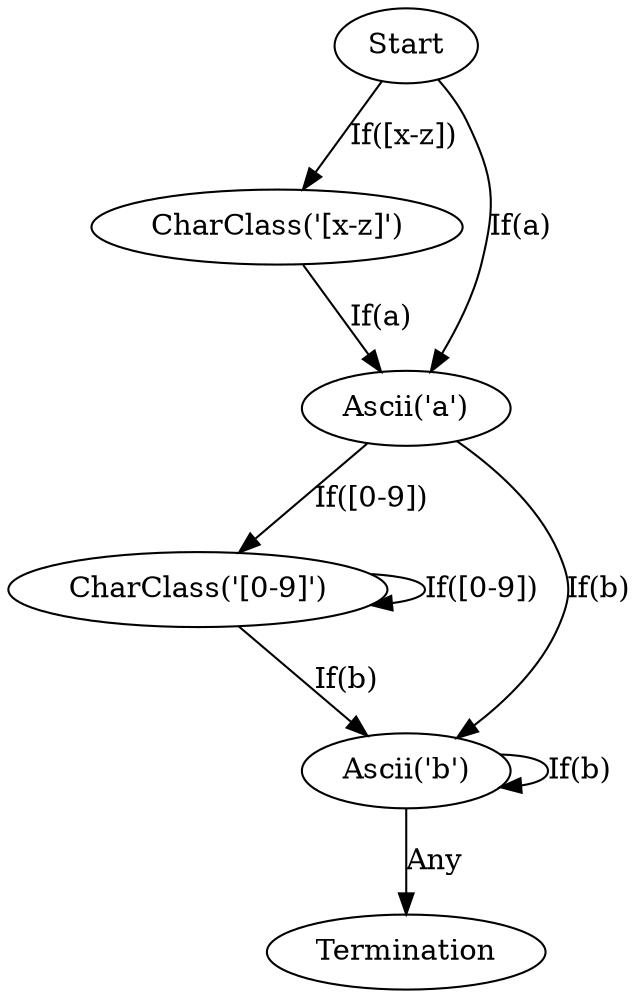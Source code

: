 digraph FSM {
node0 [label="Start"];
node0 -> node1 [label="If([x-z])"];
node0 -> node2 [label="If(a)"];
node1 [label="CharClass('[x-z]')"];
node1 -> node2 [label="If(a)"];
node2 [label="Ascii('a')"];
node2 -> node3 [label="If([0-9])"];
node2 -> node4 [label="If(b)"];
node3 [label="CharClass('[0-9]')"];
node3 -> node3 [label="If([0-9])"];
node3 -> node4 [label="If(b)"];
node4 [label="Ascii('b')"];
node4 -> node4 [label="If(b)"];
node4 -> node5 [label="Any"];
node5 [label="Termination"];
}